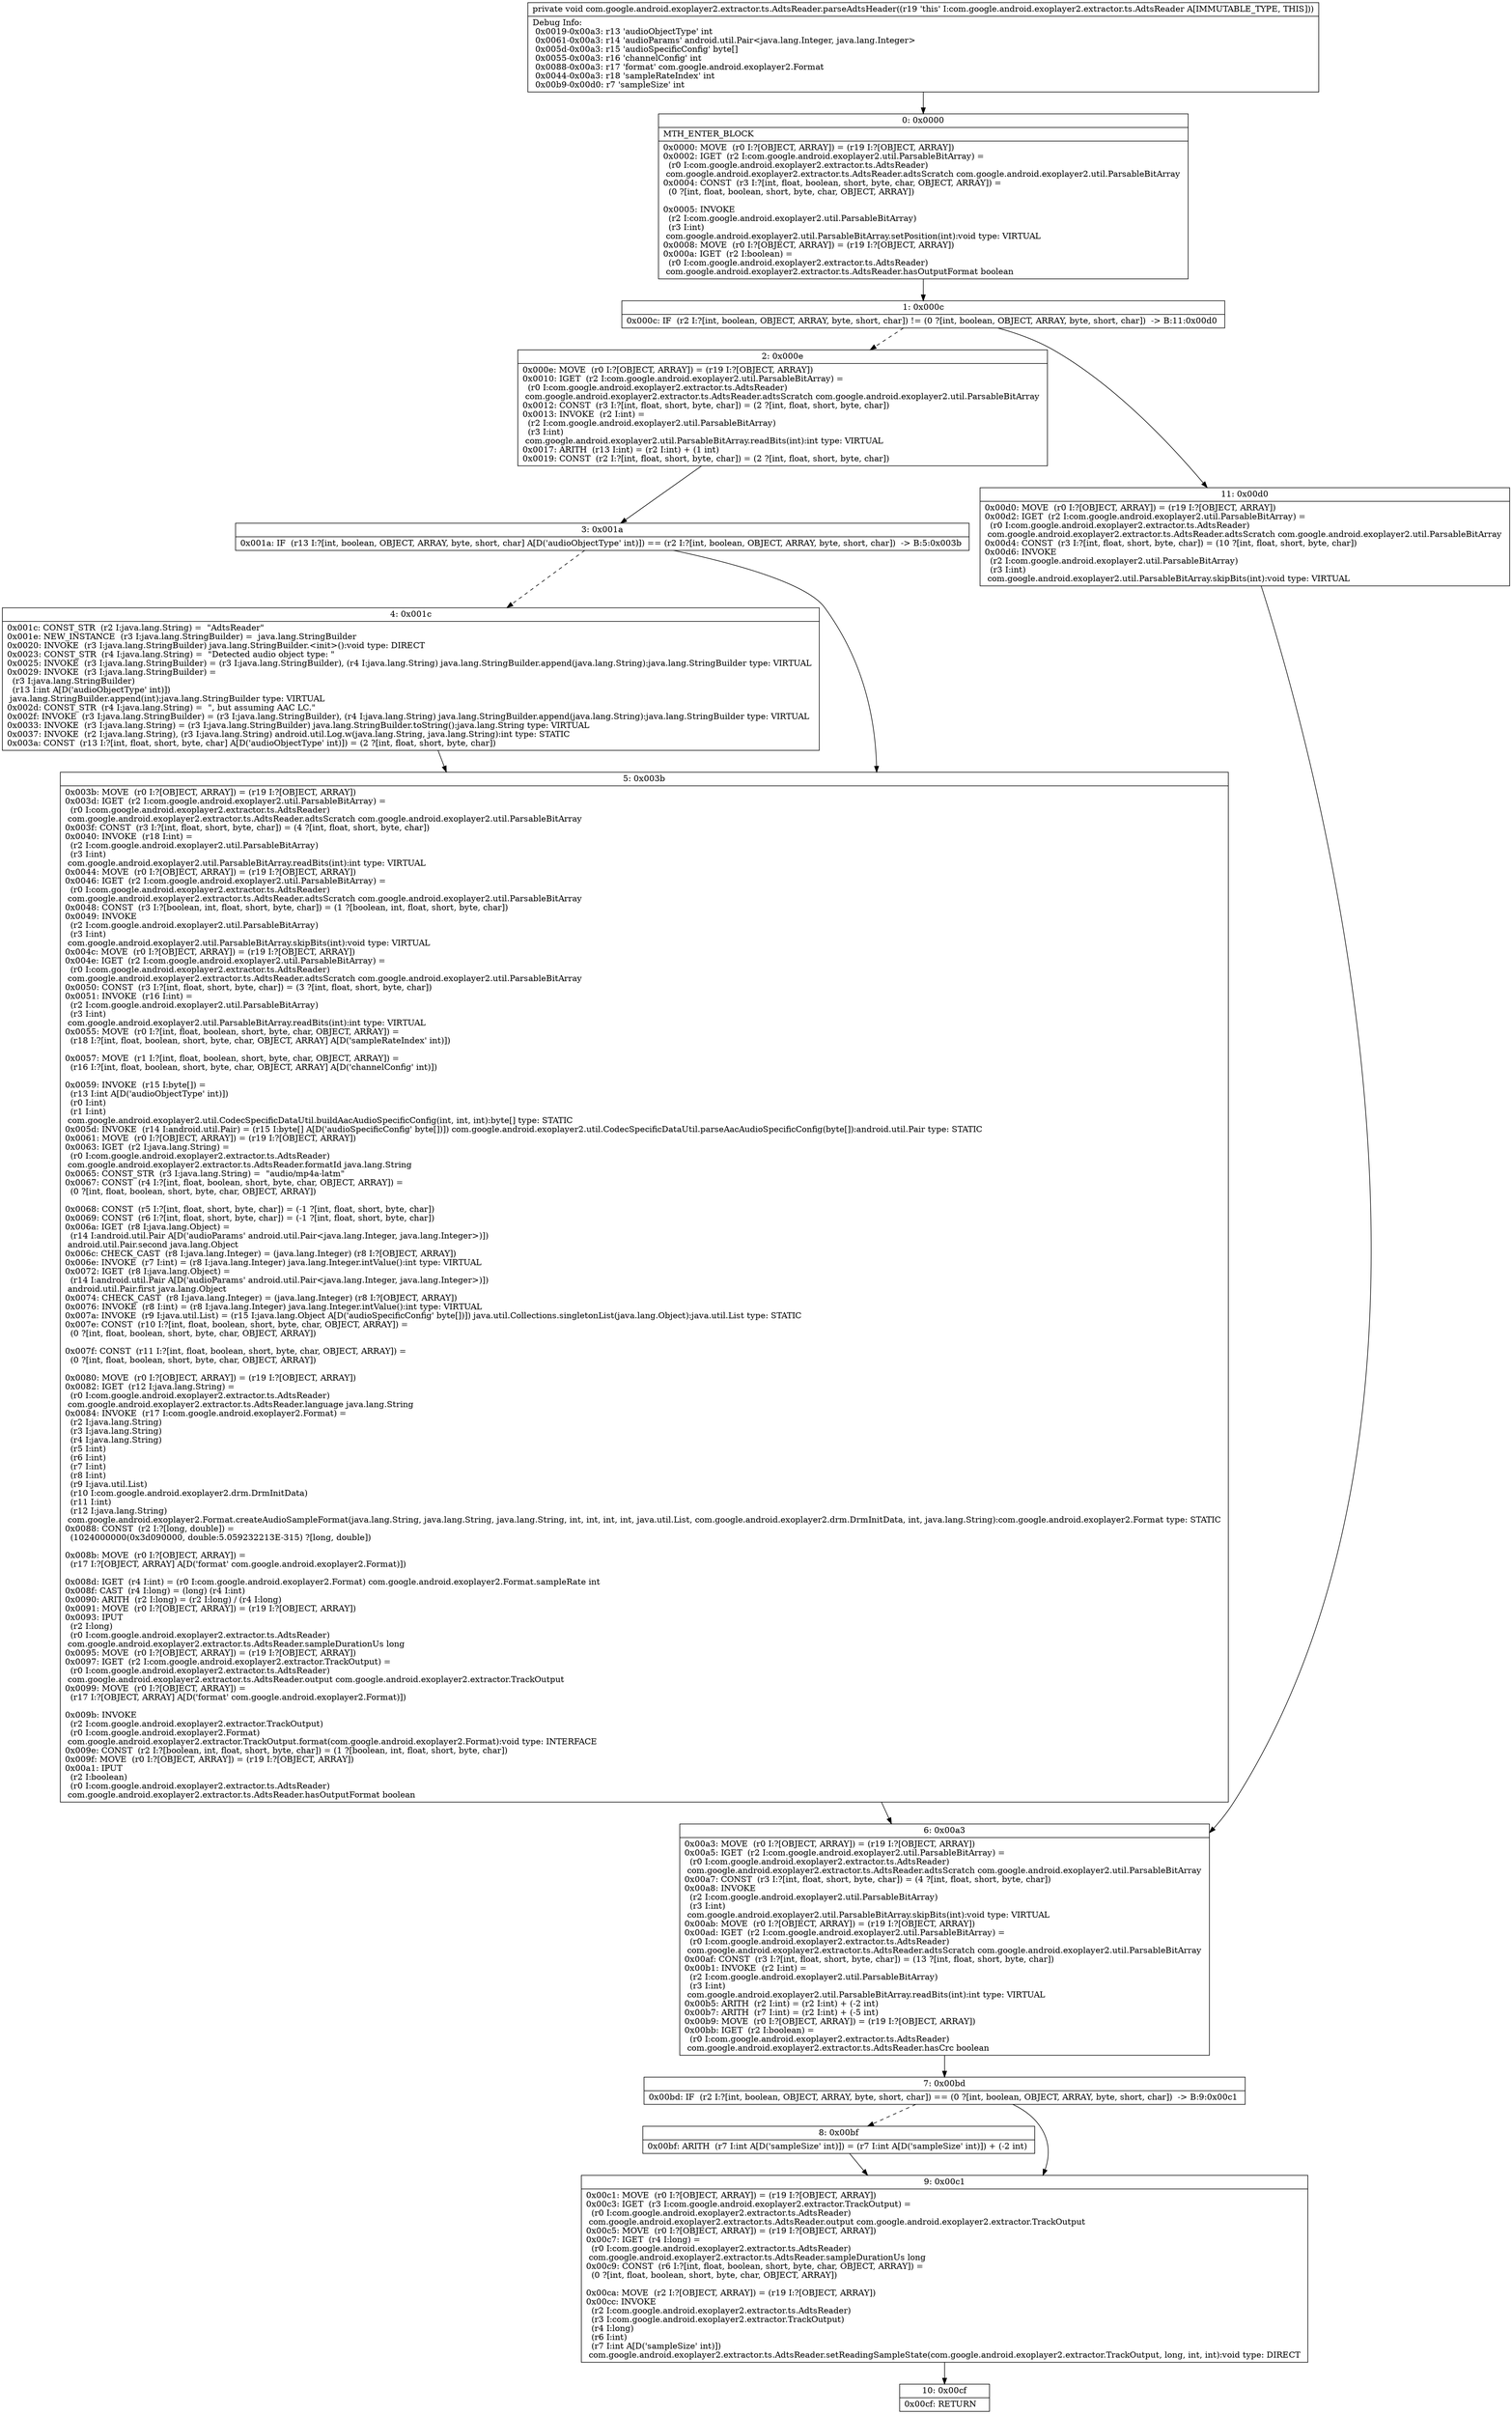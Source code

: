 digraph "CFG forcom.google.android.exoplayer2.extractor.ts.AdtsReader.parseAdtsHeader()V" {
Node_0 [shape=record,label="{0\:\ 0x0000|MTH_ENTER_BLOCK\l|0x0000: MOVE  (r0 I:?[OBJECT, ARRAY]) = (r19 I:?[OBJECT, ARRAY]) \l0x0002: IGET  (r2 I:com.google.android.exoplayer2.util.ParsableBitArray) = \l  (r0 I:com.google.android.exoplayer2.extractor.ts.AdtsReader)\l com.google.android.exoplayer2.extractor.ts.AdtsReader.adtsScratch com.google.android.exoplayer2.util.ParsableBitArray \l0x0004: CONST  (r3 I:?[int, float, boolean, short, byte, char, OBJECT, ARRAY]) = \l  (0 ?[int, float, boolean, short, byte, char, OBJECT, ARRAY])\l \l0x0005: INVOKE  \l  (r2 I:com.google.android.exoplayer2.util.ParsableBitArray)\l  (r3 I:int)\l com.google.android.exoplayer2.util.ParsableBitArray.setPosition(int):void type: VIRTUAL \l0x0008: MOVE  (r0 I:?[OBJECT, ARRAY]) = (r19 I:?[OBJECT, ARRAY]) \l0x000a: IGET  (r2 I:boolean) = \l  (r0 I:com.google.android.exoplayer2.extractor.ts.AdtsReader)\l com.google.android.exoplayer2.extractor.ts.AdtsReader.hasOutputFormat boolean \l}"];
Node_1 [shape=record,label="{1\:\ 0x000c|0x000c: IF  (r2 I:?[int, boolean, OBJECT, ARRAY, byte, short, char]) != (0 ?[int, boolean, OBJECT, ARRAY, byte, short, char])  \-\> B:11:0x00d0 \l}"];
Node_2 [shape=record,label="{2\:\ 0x000e|0x000e: MOVE  (r0 I:?[OBJECT, ARRAY]) = (r19 I:?[OBJECT, ARRAY]) \l0x0010: IGET  (r2 I:com.google.android.exoplayer2.util.ParsableBitArray) = \l  (r0 I:com.google.android.exoplayer2.extractor.ts.AdtsReader)\l com.google.android.exoplayer2.extractor.ts.AdtsReader.adtsScratch com.google.android.exoplayer2.util.ParsableBitArray \l0x0012: CONST  (r3 I:?[int, float, short, byte, char]) = (2 ?[int, float, short, byte, char]) \l0x0013: INVOKE  (r2 I:int) = \l  (r2 I:com.google.android.exoplayer2.util.ParsableBitArray)\l  (r3 I:int)\l com.google.android.exoplayer2.util.ParsableBitArray.readBits(int):int type: VIRTUAL \l0x0017: ARITH  (r13 I:int) = (r2 I:int) + (1 int) \l0x0019: CONST  (r2 I:?[int, float, short, byte, char]) = (2 ?[int, float, short, byte, char]) \l}"];
Node_3 [shape=record,label="{3\:\ 0x001a|0x001a: IF  (r13 I:?[int, boolean, OBJECT, ARRAY, byte, short, char] A[D('audioObjectType' int)]) == (r2 I:?[int, boolean, OBJECT, ARRAY, byte, short, char])  \-\> B:5:0x003b \l}"];
Node_4 [shape=record,label="{4\:\ 0x001c|0x001c: CONST_STR  (r2 I:java.lang.String) =  \"AdtsReader\" \l0x001e: NEW_INSTANCE  (r3 I:java.lang.StringBuilder) =  java.lang.StringBuilder \l0x0020: INVOKE  (r3 I:java.lang.StringBuilder) java.lang.StringBuilder.\<init\>():void type: DIRECT \l0x0023: CONST_STR  (r4 I:java.lang.String) =  \"Detected audio object type: \" \l0x0025: INVOKE  (r3 I:java.lang.StringBuilder) = (r3 I:java.lang.StringBuilder), (r4 I:java.lang.String) java.lang.StringBuilder.append(java.lang.String):java.lang.StringBuilder type: VIRTUAL \l0x0029: INVOKE  (r3 I:java.lang.StringBuilder) = \l  (r3 I:java.lang.StringBuilder)\l  (r13 I:int A[D('audioObjectType' int)])\l java.lang.StringBuilder.append(int):java.lang.StringBuilder type: VIRTUAL \l0x002d: CONST_STR  (r4 I:java.lang.String) =  \", but assuming AAC LC.\" \l0x002f: INVOKE  (r3 I:java.lang.StringBuilder) = (r3 I:java.lang.StringBuilder), (r4 I:java.lang.String) java.lang.StringBuilder.append(java.lang.String):java.lang.StringBuilder type: VIRTUAL \l0x0033: INVOKE  (r3 I:java.lang.String) = (r3 I:java.lang.StringBuilder) java.lang.StringBuilder.toString():java.lang.String type: VIRTUAL \l0x0037: INVOKE  (r2 I:java.lang.String), (r3 I:java.lang.String) android.util.Log.w(java.lang.String, java.lang.String):int type: STATIC \l0x003a: CONST  (r13 I:?[int, float, short, byte, char] A[D('audioObjectType' int)]) = (2 ?[int, float, short, byte, char]) \l}"];
Node_5 [shape=record,label="{5\:\ 0x003b|0x003b: MOVE  (r0 I:?[OBJECT, ARRAY]) = (r19 I:?[OBJECT, ARRAY]) \l0x003d: IGET  (r2 I:com.google.android.exoplayer2.util.ParsableBitArray) = \l  (r0 I:com.google.android.exoplayer2.extractor.ts.AdtsReader)\l com.google.android.exoplayer2.extractor.ts.AdtsReader.adtsScratch com.google.android.exoplayer2.util.ParsableBitArray \l0x003f: CONST  (r3 I:?[int, float, short, byte, char]) = (4 ?[int, float, short, byte, char]) \l0x0040: INVOKE  (r18 I:int) = \l  (r2 I:com.google.android.exoplayer2.util.ParsableBitArray)\l  (r3 I:int)\l com.google.android.exoplayer2.util.ParsableBitArray.readBits(int):int type: VIRTUAL \l0x0044: MOVE  (r0 I:?[OBJECT, ARRAY]) = (r19 I:?[OBJECT, ARRAY]) \l0x0046: IGET  (r2 I:com.google.android.exoplayer2.util.ParsableBitArray) = \l  (r0 I:com.google.android.exoplayer2.extractor.ts.AdtsReader)\l com.google.android.exoplayer2.extractor.ts.AdtsReader.adtsScratch com.google.android.exoplayer2.util.ParsableBitArray \l0x0048: CONST  (r3 I:?[boolean, int, float, short, byte, char]) = (1 ?[boolean, int, float, short, byte, char]) \l0x0049: INVOKE  \l  (r2 I:com.google.android.exoplayer2.util.ParsableBitArray)\l  (r3 I:int)\l com.google.android.exoplayer2.util.ParsableBitArray.skipBits(int):void type: VIRTUAL \l0x004c: MOVE  (r0 I:?[OBJECT, ARRAY]) = (r19 I:?[OBJECT, ARRAY]) \l0x004e: IGET  (r2 I:com.google.android.exoplayer2.util.ParsableBitArray) = \l  (r0 I:com.google.android.exoplayer2.extractor.ts.AdtsReader)\l com.google.android.exoplayer2.extractor.ts.AdtsReader.adtsScratch com.google.android.exoplayer2.util.ParsableBitArray \l0x0050: CONST  (r3 I:?[int, float, short, byte, char]) = (3 ?[int, float, short, byte, char]) \l0x0051: INVOKE  (r16 I:int) = \l  (r2 I:com.google.android.exoplayer2.util.ParsableBitArray)\l  (r3 I:int)\l com.google.android.exoplayer2.util.ParsableBitArray.readBits(int):int type: VIRTUAL \l0x0055: MOVE  (r0 I:?[int, float, boolean, short, byte, char, OBJECT, ARRAY]) = \l  (r18 I:?[int, float, boolean, short, byte, char, OBJECT, ARRAY] A[D('sampleRateIndex' int)])\l \l0x0057: MOVE  (r1 I:?[int, float, boolean, short, byte, char, OBJECT, ARRAY]) = \l  (r16 I:?[int, float, boolean, short, byte, char, OBJECT, ARRAY] A[D('channelConfig' int)])\l \l0x0059: INVOKE  (r15 I:byte[]) = \l  (r13 I:int A[D('audioObjectType' int)])\l  (r0 I:int)\l  (r1 I:int)\l com.google.android.exoplayer2.util.CodecSpecificDataUtil.buildAacAudioSpecificConfig(int, int, int):byte[] type: STATIC \l0x005d: INVOKE  (r14 I:android.util.Pair) = (r15 I:byte[] A[D('audioSpecificConfig' byte[])]) com.google.android.exoplayer2.util.CodecSpecificDataUtil.parseAacAudioSpecificConfig(byte[]):android.util.Pair type: STATIC \l0x0061: MOVE  (r0 I:?[OBJECT, ARRAY]) = (r19 I:?[OBJECT, ARRAY]) \l0x0063: IGET  (r2 I:java.lang.String) = \l  (r0 I:com.google.android.exoplayer2.extractor.ts.AdtsReader)\l com.google.android.exoplayer2.extractor.ts.AdtsReader.formatId java.lang.String \l0x0065: CONST_STR  (r3 I:java.lang.String) =  \"audio\/mp4a\-latm\" \l0x0067: CONST  (r4 I:?[int, float, boolean, short, byte, char, OBJECT, ARRAY]) = \l  (0 ?[int, float, boolean, short, byte, char, OBJECT, ARRAY])\l \l0x0068: CONST  (r5 I:?[int, float, short, byte, char]) = (\-1 ?[int, float, short, byte, char]) \l0x0069: CONST  (r6 I:?[int, float, short, byte, char]) = (\-1 ?[int, float, short, byte, char]) \l0x006a: IGET  (r8 I:java.lang.Object) = \l  (r14 I:android.util.Pair A[D('audioParams' android.util.Pair\<java.lang.Integer, java.lang.Integer\>)])\l android.util.Pair.second java.lang.Object \l0x006c: CHECK_CAST  (r8 I:java.lang.Integer) = (java.lang.Integer) (r8 I:?[OBJECT, ARRAY]) \l0x006e: INVOKE  (r7 I:int) = (r8 I:java.lang.Integer) java.lang.Integer.intValue():int type: VIRTUAL \l0x0072: IGET  (r8 I:java.lang.Object) = \l  (r14 I:android.util.Pair A[D('audioParams' android.util.Pair\<java.lang.Integer, java.lang.Integer\>)])\l android.util.Pair.first java.lang.Object \l0x0074: CHECK_CAST  (r8 I:java.lang.Integer) = (java.lang.Integer) (r8 I:?[OBJECT, ARRAY]) \l0x0076: INVOKE  (r8 I:int) = (r8 I:java.lang.Integer) java.lang.Integer.intValue():int type: VIRTUAL \l0x007a: INVOKE  (r9 I:java.util.List) = (r15 I:java.lang.Object A[D('audioSpecificConfig' byte[])]) java.util.Collections.singletonList(java.lang.Object):java.util.List type: STATIC \l0x007e: CONST  (r10 I:?[int, float, boolean, short, byte, char, OBJECT, ARRAY]) = \l  (0 ?[int, float, boolean, short, byte, char, OBJECT, ARRAY])\l \l0x007f: CONST  (r11 I:?[int, float, boolean, short, byte, char, OBJECT, ARRAY]) = \l  (0 ?[int, float, boolean, short, byte, char, OBJECT, ARRAY])\l \l0x0080: MOVE  (r0 I:?[OBJECT, ARRAY]) = (r19 I:?[OBJECT, ARRAY]) \l0x0082: IGET  (r12 I:java.lang.String) = \l  (r0 I:com.google.android.exoplayer2.extractor.ts.AdtsReader)\l com.google.android.exoplayer2.extractor.ts.AdtsReader.language java.lang.String \l0x0084: INVOKE  (r17 I:com.google.android.exoplayer2.Format) = \l  (r2 I:java.lang.String)\l  (r3 I:java.lang.String)\l  (r4 I:java.lang.String)\l  (r5 I:int)\l  (r6 I:int)\l  (r7 I:int)\l  (r8 I:int)\l  (r9 I:java.util.List)\l  (r10 I:com.google.android.exoplayer2.drm.DrmInitData)\l  (r11 I:int)\l  (r12 I:java.lang.String)\l com.google.android.exoplayer2.Format.createAudioSampleFormat(java.lang.String, java.lang.String, java.lang.String, int, int, int, int, java.util.List, com.google.android.exoplayer2.drm.DrmInitData, int, java.lang.String):com.google.android.exoplayer2.Format type: STATIC \l0x0088: CONST  (r2 I:?[long, double]) = \l  (1024000000(0x3d090000, double:5.059232213E\-315) ?[long, double])\l \l0x008b: MOVE  (r0 I:?[OBJECT, ARRAY]) = \l  (r17 I:?[OBJECT, ARRAY] A[D('format' com.google.android.exoplayer2.Format)])\l \l0x008d: IGET  (r4 I:int) = (r0 I:com.google.android.exoplayer2.Format) com.google.android.exoplayer2.Format.sampleRate int \l0x008f: CAST  (r4 I:long) = (long) (r4 I:int) \l0x0090: ARITH  (r2 I:long) = (r2 I:long) \/ (r4 I:long) \l0x0091: MOVE  (r0 I:?[OBJECT, ARRAY]) = (r19 I:?[OBJECT, ARRAY]) \l0x0093: IPUT  \l  (r2 I:long)\l  (r0 I:com.google.android.exoplayer2.extractor.ts.AdtsReader)\l com.google.android.exoplayer2.extractor.ts.AdtsReader.sampleDurationUs long \l0x0095: MOVE  (r0 I:?[OBJECT, ARRAY]) = (r19 I:?[OBJECT, ARRAY]) \l0x0097: IGET  (r2 I:com.google.android.exoplayer2.extractor.TrackOutput) = \l  (r0 I:com.google.android.exoplayer2.extractor.ts.AdtsReader)\l com.google.android.exoplayer2.extractor.ts.AdtsReader.output com.google.android.exoplayer2.extractor.TrackOutput \l0x0099: MOVE  (r0 I:?[OBJECT, ARRAY]) = \l  (r17 I:?[OBJECT, ARRAY] A[D('format' com.google.android.exoplayer2.Format)])\l \l0x009b: INVOKE  \l  (r2 I:com.google.android.exoplayer2.extractor.TrackOutput)\l  (r0 I:com.google.android.exoplayer2.Format)\l com.google.android.exoplayer2.extractor.TrackOutput.format(com.google.android.exoplayer2.Format):void type: INTERFACE \l0x009e: CONST  (r2 I:?[boolean, int, float, short, byte, char]) = (1 ?[boolean, int, float, short, byte, char]) \l0x009f: MOVE  (r0 I:?[OBJECT, ARRAY]) = (r19 I:?[OBJECT, ARRAY]) \l0x00a1: IPUT  \l  (r2 I:boolean)\l  (r0 I:com.google.android.exoplayer2.extractor.ts.AdtsReader)\l com.google.android.exoplayer2.extractor.ts.AdtsReader.hasOutputFormat boolean \l}"];
Node_6 [shape=record,label="{6\:\ 0x00a3|0x00a3: MOVE  (r0 I:?[OBJECT, ARRAY]) = (r19 I:?[OBJECT, ARRAY]) \l0x00a5: IGET  (r2 I:com.google.android.exoplayer2.util.ParsableBitArray) = \l  (r0 I:com.google.android.exoplayer2.extractor.ts.AdtsReader)\l com.google.android.exoplayer2.extractor.ts.AdtsReader.adtsScratch com.google.android.exoplayer2.util.ParsableBitArray \l0x00a7: CONST  (r3 I:?[int, float, short, byte, char]) = (4 ?[int, float, short, byte, char]) \l0x00a8: INVOKE  \l  (r2 I:com.google.android.exoplayer2.util.ParsableBitArray)\l  (r3 I:int)\l com.google.android.exoplayer2.util.ParsableBitArray.skipBits(int):void type: VIRTUAL \l0x00ab: MOVE  (r0 I:?[OBJECT, ARRAY]) = (r19 I:?[OBJECT, ARRAY]) \l0x00ad: IGET  (r2 I:com.google.android.exoplayer2.util.ParsableBitArray) = \l  (r0 I:com.google.android.exoplayer2.extractor.ts.AdtsReader)\l com.google.android.exoplayer2.extractor.ts.AdtsReader.adtsScratch com.google.android.exoplayer2.util.ParsableBitArray \l0x00af: CONST  (r3 I:?[int, float, short, byte, char]) = (13 ?[int, float, short, byte, char]) \l0x00b1: INVOKE  (r2 I:int) = \l  (r2 I:com.google.android.exoplayer2.util.ParsableBitArray)\l  (r3 I:int)\l com.google.android.exoplayer2.util.ParsableBitArray.readBits(int):int type: VIRTUAL \l0x00b5: ARITH  (r2 I:int) = (r2 I:int) + (\-2 int) \l0x00b7: ARITH  (r7 I:int) = (r2 I:int) + (\-5 int) \l0x00b9: MOVE  (r0 I:?[OBJECT, ARRAY]) = (r19 I:?[OBJECT, ARRAY]) \l0x00bb: IGET  (r2 I:boolean) = \l  (r0 I:com.google.android.exoplayer2.extractor.ts.AdtsReader)\l com.google.android.exoplayer2.extractor.ts.AdtsReader.hasCrc boolean \l}"];
Node_7 [shape=record,label="{7\:\ 0x00bd|0x00bd: IF  (r2 I:?[int, boolean, OBJECT, ARRAY, byte, short, char]) == (0 ?[int, boolean, OBJECT, ARRAY, byte, short, char])  \-\> B:9:0x00c1 \l}"];
Node_8 [shape=record,label="{8\:\ 0x00bf|0x00bf: ARITH  (r7 I:int A[D('sampleSize' int)]) = (r7 I:int A[D('sampleSize' int)]) + (\-2 int) \l}"];
Node_9 [shape=record,label="{9\:\ 0x00c1|0x00c1: MOVE  (r0 I:?[OBJECT, ARRAY]) = (r19 I:?[OBJECT, ARRAY]) \l0x00c3: IGET  (r3 I:com.google.android.exoplayer2.extractor.TrackOutput) = \l  (r0 I:com.google.android.exoplayer2.extractor.ts.AdtsReader)\l com.google.android.exoplayer2.extractor.ts.AdtsReader.output com.google.android.exoplayer2.extractor.TrackOutput \l0x00c5: MOVE  (r0 I:?[OBJECT, ARRAY]) = (r19 I:?[OBJECT, ARRAY]) \l0x00c7: IGET  (r4 I:long) = \l  (r0 I:com.google.android.exoplayer2.extractor.ts.AdtsReader)\l com.google.android.exoplayer2.extractor.ts.AdtsReader.sampleDurationUs long \l0x00c9: CONST  (r6 I:?[int, float, boolean, short, byte, char, OBJECT, ARRAY]) = \l  (0 ?[int, float, boolean, short, byte, char, OBJECT, ARRAY])\l \l0x00ca: MOVE  (r2 I:?[OBJECT, ARRAY]) = (r19 I:?[OBJECT, ARRAY]) \l0x00cc: INVOKE  \l  (r2 I:com.google.android.exoplayer2.extractor.ts.AdtsReader)\l  (r3 I:com.google.android.exoplayer2.extractor.TrackOutput)\l  (r4 I:long)\l  (r6 I:int)\l  (r7 I:int A[D('sampleSize' int)])\l com.google.android.exoplayer2.extractor.ts.AdtsReader.setReadingSampleState(com.google.android.exoplayer2.extractor.TrackOutput, long, int, int):void type: DIRECT \l}"];
Node_10 [shape=record,label="{10\:\ 0x00cf|0x00cf: RETURN   \l}"];
Node_11 [shape=record,label="{11\:\ 0x00d0|0x00d0: MOVE  (r0 I:?[OBJECT, ARRAY]) = (r19 I:?[OBJECT, ARRAY]) \l0x00d2: IGET  (r2 I:com.google.android.exoplayer2.util.ParsableBitArray) = \l  (r0 I:com.google.android.exoplayer2.extractor.ts.AdtsReader)\l com.google.android.exoplayer2.extractor.ts.AdtsReader.adtsScratch com.google.android.exoplayer2.util.ParsableBitArray \l0x00d4: CONST  (r3 I:?[int, float, short, byte, char]) = (10 ?[int, float, short, byte, char]) \l0x00d6: INVOKE  \l  (r2 I:com.google.android.exoplayer2.util.ParsableBitArray)\l  (r3 I:int)\l com.google.android.exoplayer2.util.ParsableBitArray.skipBits(int):void type: VIRTUAL \l}"];
MethodNode[shape=record,label="{private void com.google.android.exoplayer2.extractor.ts.AdtsReader.parseAdtsHeader((r19 'this' I:com.google.android.exoplayer2.extractor.ts.AdtsReader A[IMMUTABLE_TYPE, THIS]))  | Debug Info:\l  0x0019\-0x00a3: r13 'audioObjectType' int\l  0x0061\-0x00a3: r14 'audioParams' android.util.Pair\<java.lang.Integer, java.lang.Integer\>\l  0x005d\-0x00a3: r15 'audioSpecificConfig' byte[]\l  0x0055\-0x00a3: r16 'channelConfig' int\l  0x0088\-0x00a3: r17 'format' com.google.android.exoplayer2.Format\l  0x0044\-0x00a3: r18 'sampleRateIndex' int\l  0x00b9\-0x00d0: r7 'sampleSize' int\l}"];
MethodNode -> Node_0;
Node_0 -> Node_1;
Node_1 -> Node_2[style=dashed];
Node_1 -> Node_11;
Node_2 -> Node_3;
Node_3 -> Node_4[style=dashed];
Node_3 -> Node_5;
Node_4 -> Node_5;
Node_5 -> Node_6;
Node_6 -> Node_7;
Node_7 -> Node_8[style=dashed];
Node_7 -> Node_9;
Node_8 -> Node_9;
Node_9 -> Node_10;
Node_11 -> Node_6;
}

